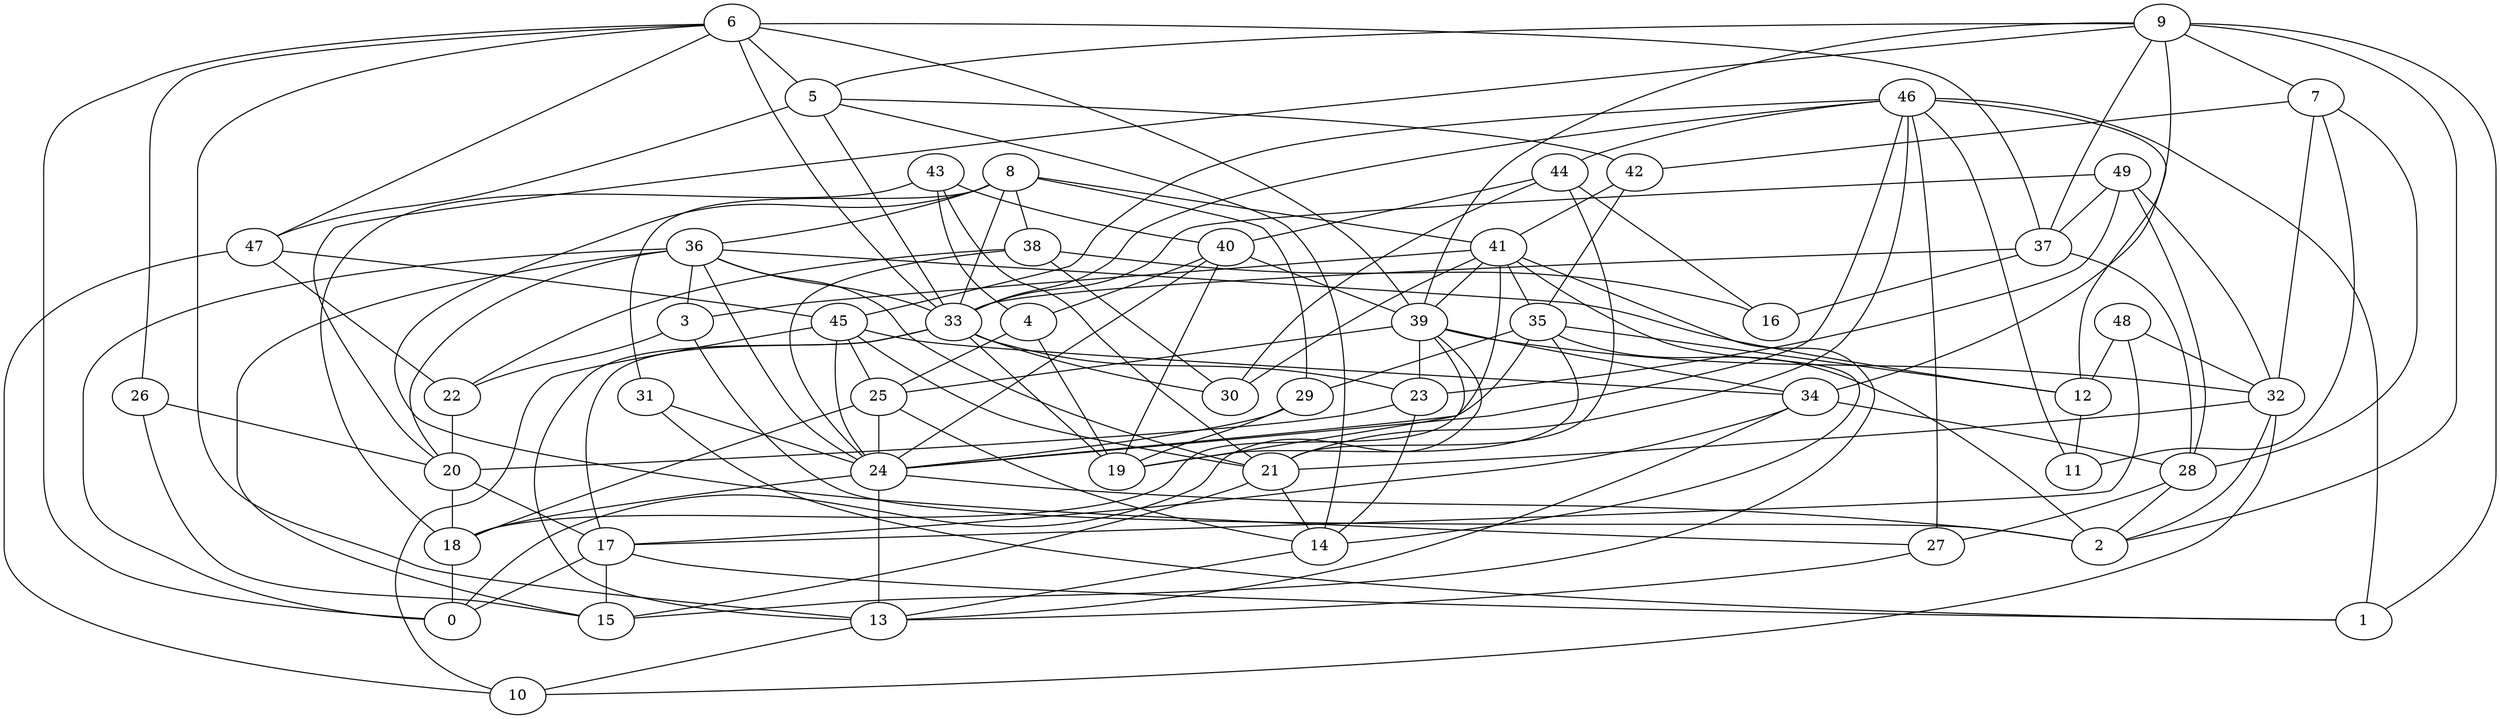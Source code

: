 digraph GG_graph {

subgraph G_graph {
edge [color = black]
"38" -> "22" [dir = none]
"38" -> "30" [dir = none]
"38" -> "24" [dir = none]
"38" -> "16" [dir = none]
"43" -> "18" [dir = none]
"43" -> "21" [dir = none]
"43" -> "40" [dir = none]
"43" -> "4" [dir = none]
"48" -> "17" [dir = none]
"48" -> "12" [dir = none]
"48" -> "32" [dir = none]
"22" -> "20" [dir = none]
"31" -> "1" [dir = none]
"31" -> "24" [dir = none]
"8" -> "29" [dir = none]
"8" -> "41" [dir = none]
"8" -> "33" [dir = none]
"8" -> "31" [dir = none]
"8" -> "27" [dir = none]
"8" -> "36" [dir = none]
"8" -> "38" [dir = none]
"13" -> "10" [dir = none]
"7" -> "11" [dir = none]
"7" -> "42" [dir = none]
"7" -> "32" [dir = none]
"7" -> "28" [dir = none]
"29" -> "19" [dir = none]
"29" -> "24" [dir = none]
"4" -> "25" [dir = none]
"4" -> "19" [dir = none]
"44" -> "40" [dir = none]
"44" -> "30" [dir = none]
"44" -> "16" [dir = none]
"44" -> "21" [dir = none]
"12" -> "11" [dir = none]
"36" -> "20" [dir = none]
"36" -> "0" [dir = none]
"36" -> "15" [dir = none]
"36" -> "21" [dir = none]
"36" -> "24" [dir = none]
"36" -> "33" [dir = none]
"36" -> "12" [dir = none]
"36" -> "3" [dir = none]
"33" -> "13" [dir = none]
"33" -> "23" [dir = none]
"33" -> "30" [dir = none]
"33" -> "17" [dir = none]
"33" -> "19" [dir = none]
"26" -> "20" [dir = none]
"26" -> "15" [dir = none]
"32" -> "2" [dir = none]
"32" -> "21" [dir = none]
"32" -> "10" [dir = none]
"25" -> "18" [dir = none]
"25" -> "14" [dir = none]
"25" -> "24" [dir = none]
"27" -> "13" [dir = none]
"35" -> "19" [dir = none]
"35" -> "2" [dir = none]
"35" -> "12" [dir = none]
"35" -> "29" [dir = none]
"35" -> "24" [dir = none]
"49" -> "28" [dir = none]
"49" -> "37" [dir = none]
"49" -> "33" [dir = none]
"49" -> "32" [dir = none]
"49" -> "23" [dir = none]
"42" -> "35" [dir = none]
"42" -> "41" [dir = none]
"24" -> "2" [dir = none]
"24" -> "13" [dir = none]
"24" -> "18" [dir = none]
"9" -> "37" [dir = none]
"9" -> "7" [dir = none]
"9" -> "2" [dir = none]
"9" -> "20" [dir = none]
"9" -> "34" [dir = none]
"9" -> "39" [dir = none]
"9" -> "5" [dir = none]
"9" -> "1" [dir = none]
"20" -> "17" [dir = none]
"20" -> "18" [dir = none]
"23" -> "14" [dir = none]
"23" -> "20" [dir = none]
"21" -> "15" [dir = none]
"21" -> "14" [dir = none]
"18" -> "0" [dir = none]
"39" -> "32" [dir = none]
"39" -> "34" [dir = none]
"39" -> "23" [dir = none]
"39" -> "0" [dir = none]
"39" -> "25" [dir = none]
"39" -> "18" [dir = none]
"37" -> "33" [dir = none]
"37" -> "16" [dir = none]
"37" -> "28" [dir = none]
"41" -> "3" [dir = none]
"41" -> "30" [dir = none]
"41" -> "15" [dir = none]
"41" -> "14" [dir = none]
"41" -> "39" [dir = none]
"41" -> "19" [dir = none]
"41" -> "35" [dir = none]
"28" -> "27" [dir = none]
"28" -> "2" [dir = none]
"40" -> "19" [dir = none]
"40" -> "4" [dir = none]
"40" -> "39" [dir = none]
"40" -> "24" [dir = none]
"17" -> "1" [dir = none]
"17" -> "0" [dir = none]
"17" -> "15" [dir = none]
"46" -> "33" [dir = none]
"46" -> "44" [dir = none]
"46" -> "12" [dir = none]
"46" -> "27" [dir = none]
"46" -> "1" [dir = none]
"46" -> "11" [dir = none]
"46" -> "21" [dir = none]
"46" -> "24" [dir = none]
"46" -> "45" [dir = none]
"47" -> "45" [dir = none]
"47" -> "10" [dir = none]
"47" -> "22" [dir = none]
"5" -> "42" [dir = none]
"5" -> "33" [dir = none]
"5" -> "14" [dir = none]
"5" -> "47" [dir = none]
"14" -> "13" [dir = none]
"34" -> "13" [dir = none]
"34" -> "28" [dir = none]
"34" -> "17" [dir = none]
"3" -> "22" [dir = none]
"3" -> "2" [dir = none]
"6" -> "33" [dir = none]
"6" -> "47" [dir = none]
"6" -> "26" [dir = none]
"6" -> "5" [dir = none]
"6" -> "37" [dir = none]
"6" -> "13" [dir = none]
"6" -> "0" [dir = none]
"6" -> "39" [dir = none]
"45" -> "10" [dir = none]
"45" -> "24" [dir = none]
"45" -> "21" [dir = none]
"45" -> "25" [dir = none]
"45" -> "34" [dir = none]
}

}
